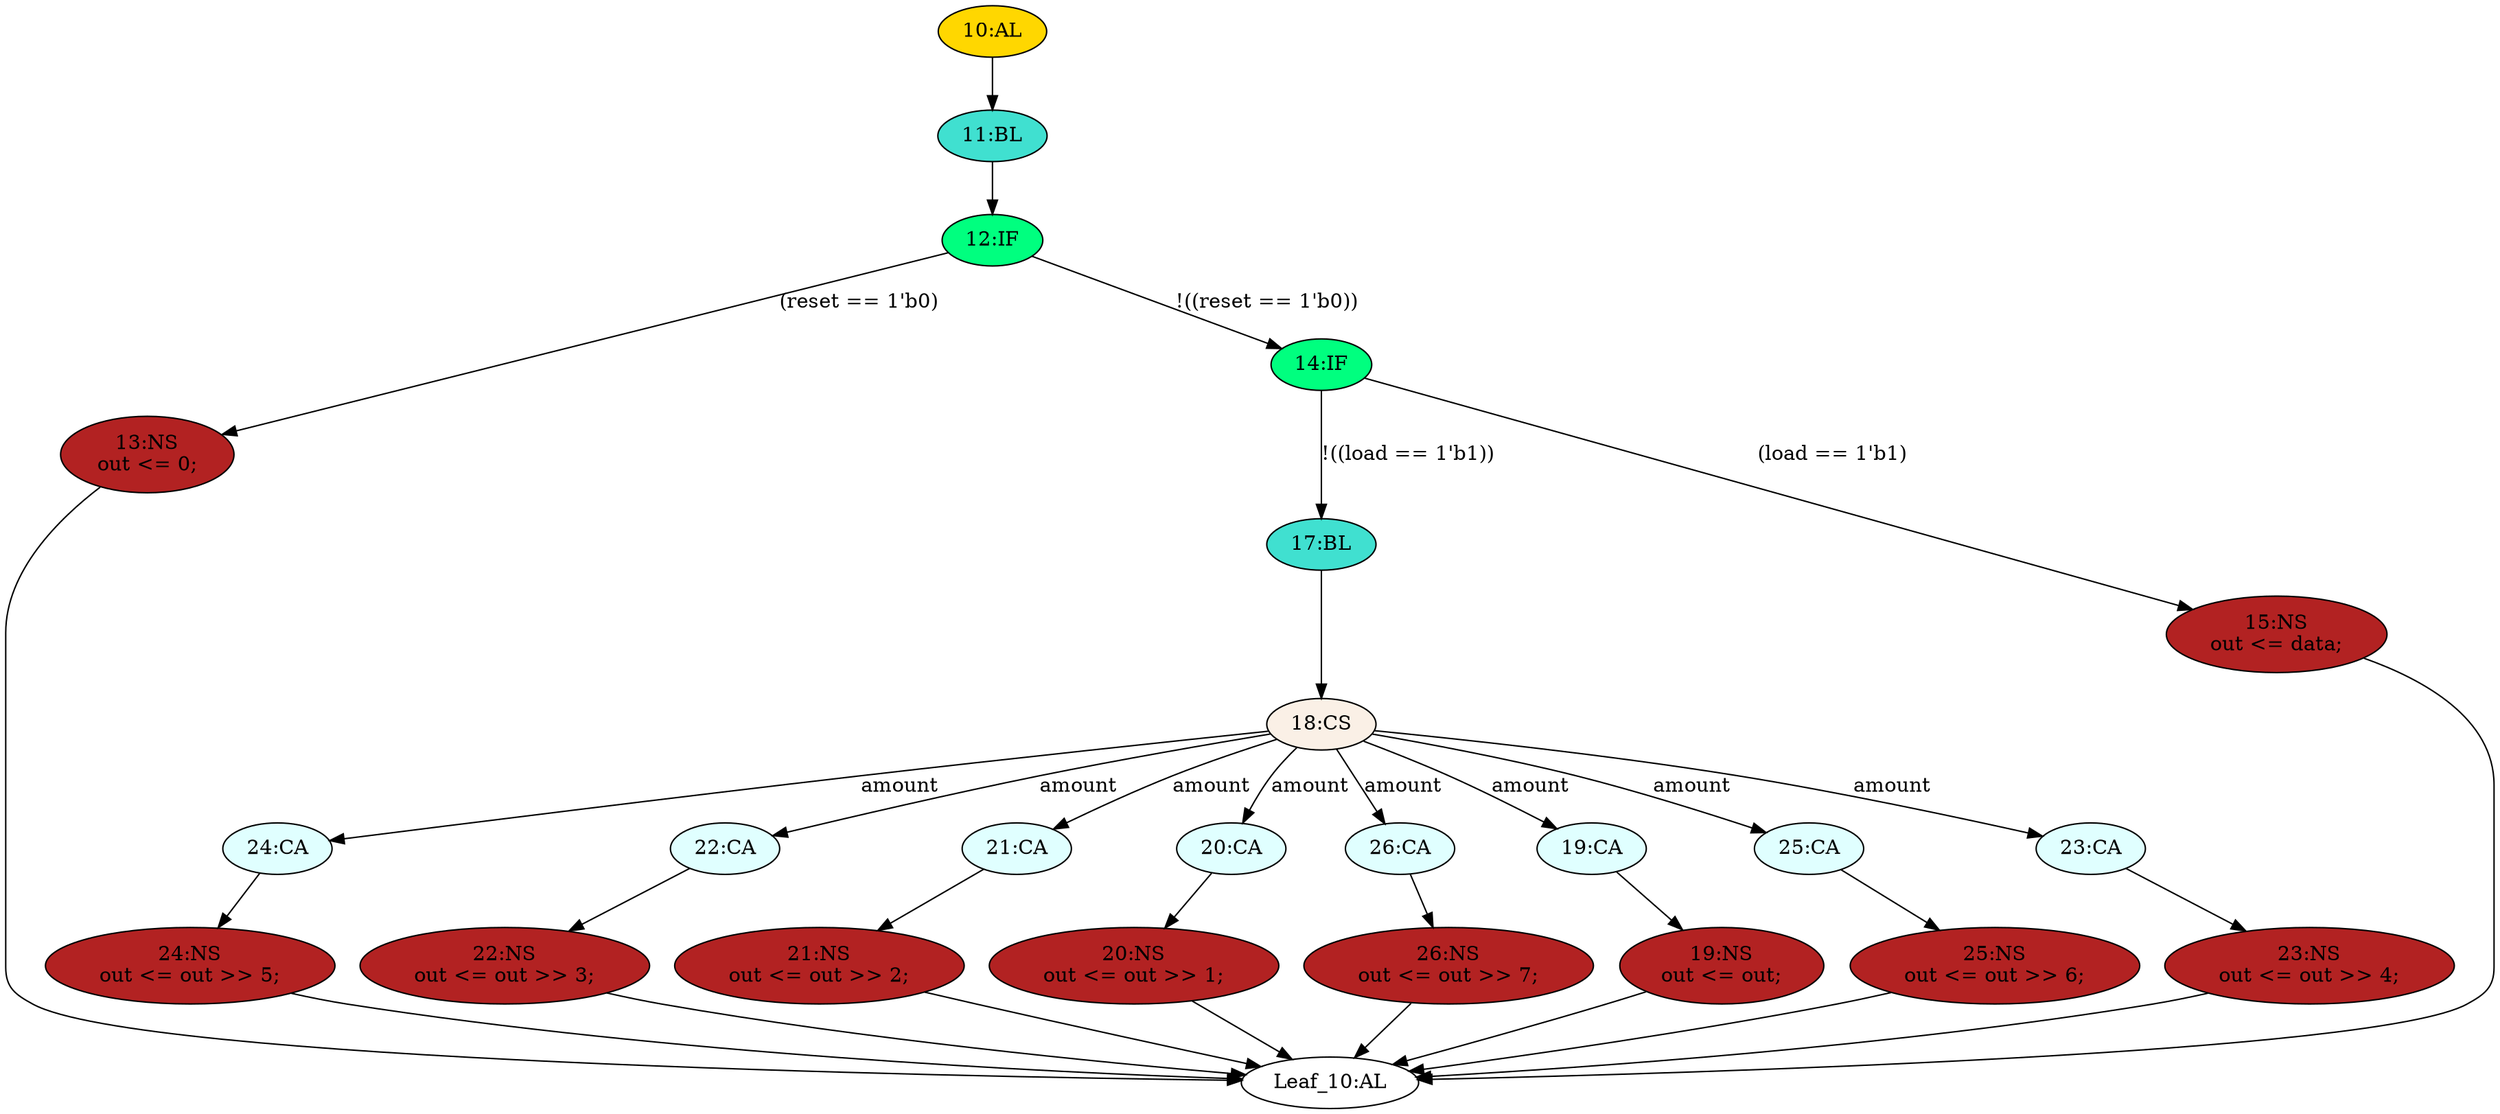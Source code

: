 strict digraph "" {
	node [label="\N"];
	"24:CA"	[ast="<pyverilog.vparser.ast.Case object at 0x7f8145f1ae50>",
		fillcolor=lightcyan,
		label="24:CA",
		statements="[]",
		style=filled,
		typ=Case];
	"24:NS"	[ast="<pyverilog.vparser.ast.NonblockingSubstitution object at 0x7f8145f1af90>",
		fillcolor=firebrick,
		label="24:NS
out <= out >> 5;",
		statements="[<pyverilog.vparser.ast.NonblockingSubstitution object at 0x7f8145f1af90>]",
		style=filled,
		typ=NonblockingSubstitution];
	"24:CA" -> "24:NS"	[cond="[]",
		lineno=None];
	"23:NS"	[ast="<pyverilog.vparser.ast.NonblockingSubstitution object at 0x7f81457c61d0>",
		fillcolor=firebrick,
		label="23:NS
out <= out >> 4;",
		statements="[<pyverilog.vparser.ast.NonblockingSubstitution object at 0x7f81457c61d0>]",
		style=filled,
		typ=NonblockingSubstitution];
	"Leaf_10:AL"	[def_var="['out']",
		label="Leaf_10:AL"];
	"23:NS" -> "Leaf_10:AL"	[cond="[]",
		lineno=None];
	"11:BL"	[ast="<pyverilog.vparser.ast.Block object at 0x7f81457c63d0>",
		fillcolor=turquoise,
		label="11:BL",
		statements="[]",
		style=filled,
		typ=Block];
	"12:IF"	[ast="<pyverilog.vparser.ast.IfStatement object at 0x7f81457c6410>",
		fillcolor=springgreen,
		label="12:IF",
		statements="[]",
		style=filled,
		typ=IfStatement];
	"11:BL" -> "12:IF"	[cond="[]",
		lineno=None];
	"19:NS"	[ast="<pyverilog.vparser.ast.NonblockingSubstitution object at 0x7f81457c6650>",
		fillcolor=firebrick,
		label="19:NS
out <= out;",
		statements="[<pyverilog.vparser.ast.NonblockingSubstitution object at 0x7f81457c6650>]",
		style=filled,
		typ=NonblockingSubstitution];
	"19:NS" -> "Leaf_10:AL"	[cond="[]",
		lineno=None];
	"20:NS"	[ast="<pyverilog.vparser.ast.NonblockingSubstitution object at 0x7f81457c6810>",
		fillcolor=firebrick,
		label="20:NS
out <= out >> 1;",
		statements="[<pyverilog.vparser.ast.NonblockingSubstitution object at 0x7f81457c6810>]",
		style=filled,
		typ=NonblockingSubstitution];
	"20:NS" -> "Leaf_10:AL"	[cond="[]",
		lineno=None];
	"26:NS"	[ast="<pyverilog.vparser.ast.NonblockingSubstitution object at 0x7f81457f7310>",
		fillcolor=firebrick,
		label="26:NS
out <= out >> 7;",
		statements="[<pyverilog.vparser.ast.NonblockingSubstitution object at 0x7f81457f7310>]",
		style=filled,
		typ=NonblockingSubstitution];
	"26:NS" -> "Leaf_10:AL"	[cond="[]",
		lineno=None];
	"10:AL"	[ast="<pyverilog.vparser.ast.Always object at 0x7f81457f79d0>",
		clk_sens=True,
		fillcolor=gold,
		label="10:AL",
		sens="['clk', 'reset']",
		statements="[]",
		style=filled,
		typ=Always,
		use_var="['load', 'reset', 'amount', 'data', 'out']"];
	"10:AL" -> "11:BL"	[cond="[]",
		lineno=None];
	"22:NS"	[ast="<pyverilog.vparser.ast.NonblockingSubstitution object at 0x7f81457c6d10>",
		fillcolor=firebrick,
		label="22:NS
out <= out >> 3;",
		statements="[<pyverilog.vparser.ast.NonblockingSubstitution object at 0x7f81457c6d10>]",
		style=filled,
		typ=NonblockingSubstitution];
	"22:NS" -> "Leaf_10:AL"	[cond="[]",
		lineno=None];
	"25:NS"	[ast="<pyverilog.vparser.ast.NonblockingSubstitution object at 0x7f81457f7090>",
		fillcolor=firebrick,
		label="25:NS
out <= out >> 6;",
		statements="[<pyverilog.vparser.ast.NonblockingSubstitution object at 0x7f81457f7090>]",
		style=filled,
		typ=NonblockingSubstitution];
	"25:NS" -> "Leaf_10:AL"	[cond="[]",
		lineno=None];
	"18:CS"	[ast="<pyverilog.vparser.ast.CaseStatement object at 0x7f81457c6510>",
		fillcolor=linen,
		label="18:CS",
		statements="[]",
		style=filled,
		typ=CaseStatement];
	"18:CS" -> "24:CA"	[cond="['amount']",
		label=amount,
		lineno=18];
	"22:CA"	[ast="<pyverilog.vparser.ast.Case object at 0x7f81457c6c90>",
		fillcolor=lightcyan,
		label="22:CA",
		statements="[]",
		style=filled,
		typ=Case];
	"18:CS" -> "22:CA"	[cond="['amount']",
		label=amount,
		lineno=18];
	"21:CA"	[ast="<pyverilog.vparser.ast.Case object at 0x7f81457c6a10>",
		fillcolor=lightcyan,
		label="21:CA",
		statements="[]",
		style=filled,
		typ=Case];
	"18:CS" -> "21:CA"	[cond="['amount']",
		label=amount,
		lineno=18];
	"20:CA"	[ast="<pyverilog.vparser.ast.Case object at 0x7f81457c6790>",
		fillcolor=lightcyan,
		label="20:CA",
		statements="[]",
		style=filled,
		typ=Case];
	"18:CS" -> "20:CA"	[cond="['amount']",
		label=amount,
		lineno=18];
	"26:CA"	[ast="<pyverilog.vparser.ast.Case object at 0x7f81457f7290>",
		fillcolor=lightcyan,
		label="26:CA",
		statements="[]",
		style=filled,
		typ=Case];
	"18:CS" -> "26:CA"	[cond="['amount']",
		label=amount,
		lineno=18];
	"19:CA"	[ast="<pyverilog.vparser.ast.Case object at 0x7f81457c65d0>",
		fillcolor=lightcyan,
		label="19:CA",
		statements="[]",
		style=filled,
		typ=Case];
	"18:CS" -> "19:CA"	[cond="['amount']",
		label=amount,
		lineno=18];
	"25:CA"	[ast="<pyverilog.vparser.ast.Case object at 0x7f81457c6fd0>",
		fillcolor=lightcyan,
		label="25:CA",
		statements="[]",
		style=filled,
		typ=Case];
	"18:CS" -> "25:CA"	[cond="['amount']",
		label=amount,
		lineno=18];
	"23:CA"	[ast="<pyverilog.vparser.ast.Case object at 0x7f81457c6f10>",
		fillcolor=lightcyan,
		label="23:CA",
		statements="[]",
		style=filled,
		typ=Case];
	"18:CS" -> "23:CA"	[cond="['amount']",
		label=amount,
		lineno=18];
	"13:NS"	[ast="<pyverilog.vparser.ast.NonblockingSubstitution object at 0x7f81457f7790>",
		fillcolor=firebrick,
		label="13:NS
out <= 0;",
		statements="[<pyverilog.vparser.ast.NonblockingSubstitution object at 0x7f81457f7790>]",
		style=filled,
		typ=NonblockingSubstitution];
	"12:IF" -> "13:NS"	[cond="['reset']",
		label="(reset == 1'b0)",
		lineno=12];
	"14:IF"	[ast="<pyverilog.vparser.ast.IfStatement object at 0x7f81457c6490>",
		fillcolor=springgreen,
		label="14:IF",
		statements="[]",
		style=filled,
		typ=IfStatement];
	"12:IF" -> "14:IF"	[cond="['reset']",
		label="!((reset == 1'b0))",
		lineno=12];
	"22:CA" -> "22:NS"	[cond="[]",
		lineno=None];
	"17:BL"	[ast="<pyverilog.vparser.ast.Block object at 0x7f81457c64d0>",
		fillcolor=turquoise,
		label="17:BL",
		statements="[]",
		style=filled,
		typ=Block];
	"17:BL" -> "18:CS"	[cond="[]",
		lineno=None];
	"21:NS"	[ast="<pyverilog.vparser.ast.NonblockingSubstitution object at 0x7f81457c6a90>",
		fillcolor=firebrick,
		label="21:NS
out <= out >> 2;",
		statements="[<pyverilog.vparser.ast.NonblockingSubstitution object at 0x7f81457c6a90>]",
		style=filled,
		typ=NonblockingSubstitution];
	"21:CA" -> "21:NS"	[cond="[]",
		lineno=None];
	"15:NS"	[ast="<pyverilog.vparser.ast.NonblockingSubstitution object at 0x7f81457f7590>",
		fillcolor=firebrick,
		label="15:NS
out <= data;",
		statements="[<pyverilog.vparser.ast.NonblockingSubstitution object at 0x7f81457f7590>]",
		style=filled,
		typ=NonblockingSubstitution];
	"15:NS" -> "Leaf_10:AL"	[cond="[]",
		lineno=None];
	"20:CA" -> "20:NS"	[cond="[]",
		lineno=None];
	"13:NS" -> "Leaf_10:AL"	[cond="[]",
		lineno=None];
	"24:NS" -> "Leaf_10:AL"	[cond="[]",
		lineno=None];
	"26:CA" -> "26:NS"	[cond="[]",
		lineno=None];
	"19:CA" -> "19:NS"	[cond="[]",
		lineno=None];
	"25:CA" -> "25:NS"	[cond="[]",
		lineno=None];
	"14:IF" -> "17:BL"	[cond="['load']",
		label="!((load == 1'b1))",
		lineno=14];
	"14:IF" -> "15:NS"	[cond="['load']",
		label="(load == 1'b1)",
		lineno=14];
	"23:CA" -> "23:NS"	[cond="[]",
		lineno=None];
	"21:NS" -> "Leaf_10:AL"	[cond="[]",
		lineno=None];
}
